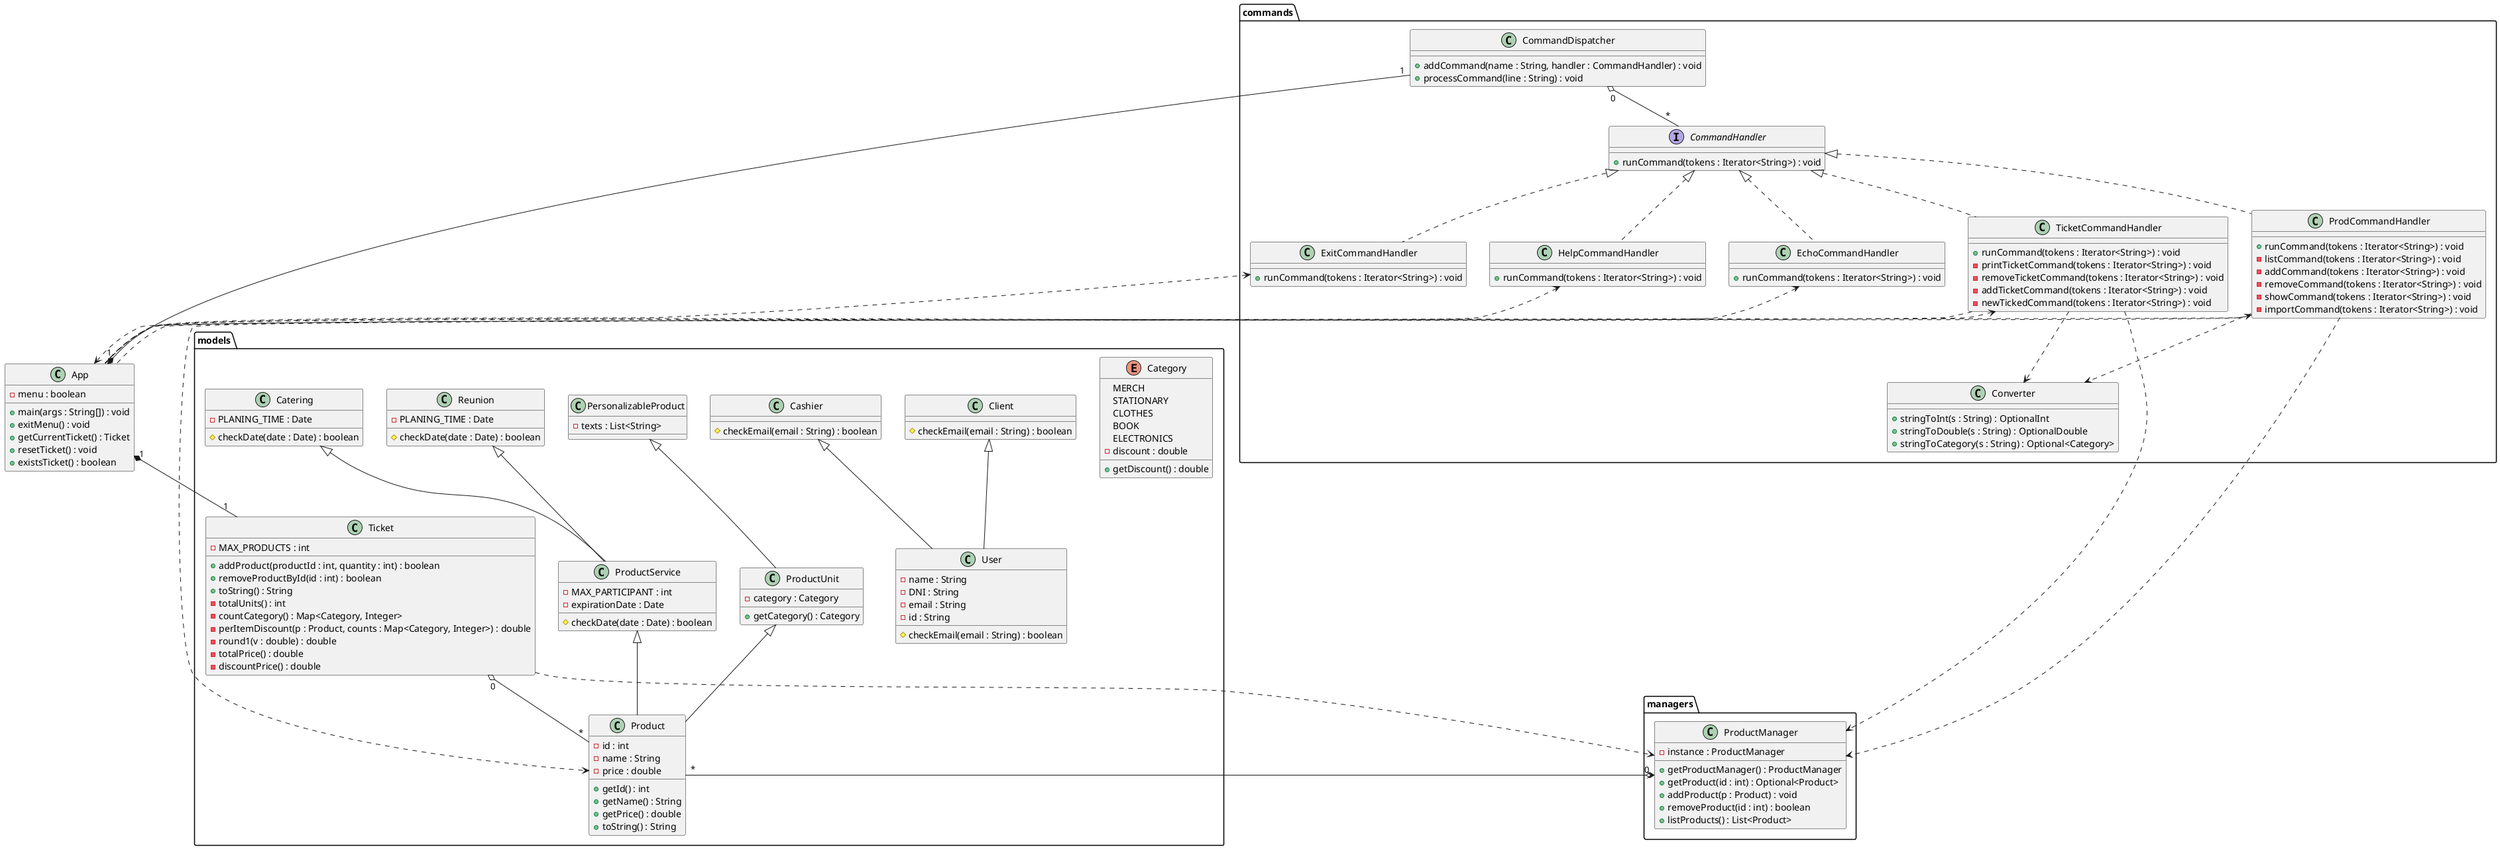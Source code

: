 @startuml
package "commands" {
    class CommandDispatcher {
        +addCommand(name : String, handler : CommandHandler) : void
        +processCommand(line : String) : void

    }

    interface CommandHandler {
        +runCommand(tokens : Iterator<String>) : void
    }

    class EchoCommandHandler {
        +runCommand(tokens : Iterator<String>) : void
    }

    class ExitCommandHandler {
        +runCommand(tokens : Iterator<String>) : void
    }

    class HelpCommandHandler {
        +runCommand(tokens : Iterator<String>) : void
    }

    class ProdCommandHandler {
        +runCommand(tokens : Iterator<String>) : void
        -listCommand(tokens : Iterator<String>) : void
        -addCommand(tokens : Iterator<String>) : void
        -removeCommand(tokens : Iterator<String>) : void
        -showCommand(tokens : Iterator<String>) : void
        -importCommand(tokens : Iterator<String>) : void
    }

    class TicketCommandHandler {
        +runCommand(tokens : Iterator<String>) : void
        -printTicketCommand(tokens : Iterator<String>) : void
        -removeTicketCommand(tokens : Iterator<String>) : void
        -addTicketCommand(tokens : Iterator<String>) : void
        -newTickedCommand(tokens : Iterator<String>) : void
    }

    class Converter {
        +stringToInt(s : String) : OptionalInt
        +stringToDouble(s : String) : OptionalDouble
        +stringToCategory(s : String) : Optional<Category>
    }
}

class App {
    -menu : boolean
    +main(args : String[]) : void
    +exitMenu() : void
    +getCurrentTicket() : Ticket
    +resetTicket() : void
    +existsTicket() : boolean
}

package "models" {
    class Ticket {
        -MAX_PRODUCTS : int
        +addProduct(productId : int, quantity : int) : boolean
        +removeProductById(id : int) : boolean
        +toString() : String
        -totalUnits() : int
        -countCategory() : Map<Category, Integer>
        -perItemDiscount(p : Product, counts : Map<Category, Integer>) : double
        -round1(v : double) : double
        -totalPrice() : double
        -discountPrice() : double
    }

    enum Category {
        MERCH
        STATIONARY
        CLOTHES
        BOOK
        ELECTRONICS
        -discount : double
        +getDiscount() : double
    }

    class Product {
        -id : int
        -name : String
        -price : double
        +getId() : int
        +getName() : String
        +getPrice() : double
        +toString() : String
    }

    class ProductUnit {
            -category : Category
            +getCategory() : Category
    }
    
    class PersonalizableProduct {
        -texts : List<String>
    }

    class ProductService {
        -MAX_PARTICIPANT : int
        -expirationDate : Date
        #checkDate(date : Date) : boolean
    }

    class Catering {
           -PLANING_TIME : Date
            #checkDate(date : Date) : boolean
    }

    class Reunion {
        -PLANING_TIME : Date
        #checkDate(date : Date) : boolean
    }

    class User {
        -name : String
        -DNI : String
        -email : String
        -id : String

        #checkEmail(email : String) : boolean
    }
    class Client {
        #checkEmail(email : String) : boolean
    }
    class Cashier {
        #checkEmail(email : String) : boolean
    }


}

package "managers" {
    class ProductManager {
        -instance : ProductManager
        +getProductManager() : ProductManager
        +getProduct(id : int) : Optional<Product>
        +addProduct(p : Product) : void
        +removeProduct(id : int) : boolean
        +listProducts() : List<Product>
    }
}

CommandHandler <|.. EchoCommandHandler
CommandHandler <|.. ExitCommandHandler
CommandHandler <|.. HelpCommandHandler
CommandHandler <|.. ProdCommandHandler
CommandHandler <|.. TicketCommandHandler

ProdCommandHandler ..> Converter
TicketCommandHandler ..> Converter
ProdCommandHandler ..> ProductManager
TicketCommandHandler ..> ProductManager
ProdCommandHandler ..> Product
TicketCommandHandler ..> App

EchoCommandHandler <.. App
ExitCommandHandler <.. App
HelpCommandHandler <.. App
ProdCommandHandler <.. App
TicketCommandHandler <.. App

CommandDispatcher "0" o-- "*" CommandHandler

App "1" *-- "1" CommandDispatcher
App "1" *-- "1" Ticket

Ticket "0" o-- "*" Product
Ticket ..> ProductManager
Product ..> ProductManager

ProductManager "0" o-- "*" Product

Client <|-- User
Cashier <|-- User

ProductService <|-- Product
ProductUnit <|-- Product
PersonalizableProduct <|-- ProductUnit
Catering <|-- ProductService
Reunion <|-- ProductService
@enduml